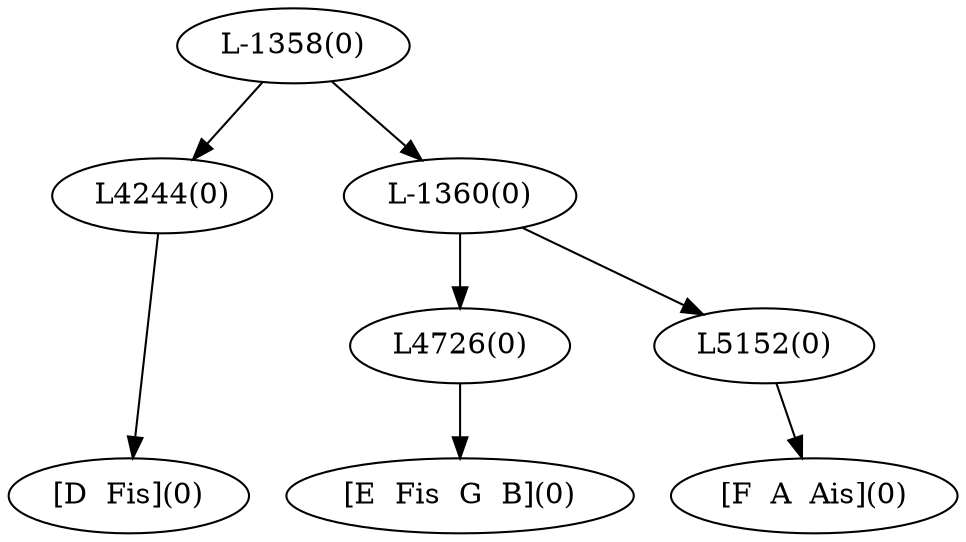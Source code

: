 digraph sample{
"L4244(0)"->"[D  Fis](0)"
"L4726(0)"->"[E  Fis  G  B](0)"
"L5152(0)"->"[F  A  Ais](0)"
"L-1360(0)"->"L4726(0)"
"L-1360(0)"->"L5152(0)"
"L-1358(0)"->"L4244(0)"
"L-1358(0)"->"L-1360(0)"
{rank = min; "L-1358(0)"}
{rank = same; "L4244(0)"; "L-1360(0)";}
{rank = same; "L4726(0)"; "L5152(0)";}
{rank = max; "[D  Fis](0)"; "[E  Fis  G  B](0)"; "[F  A  Ais](0)";}
}